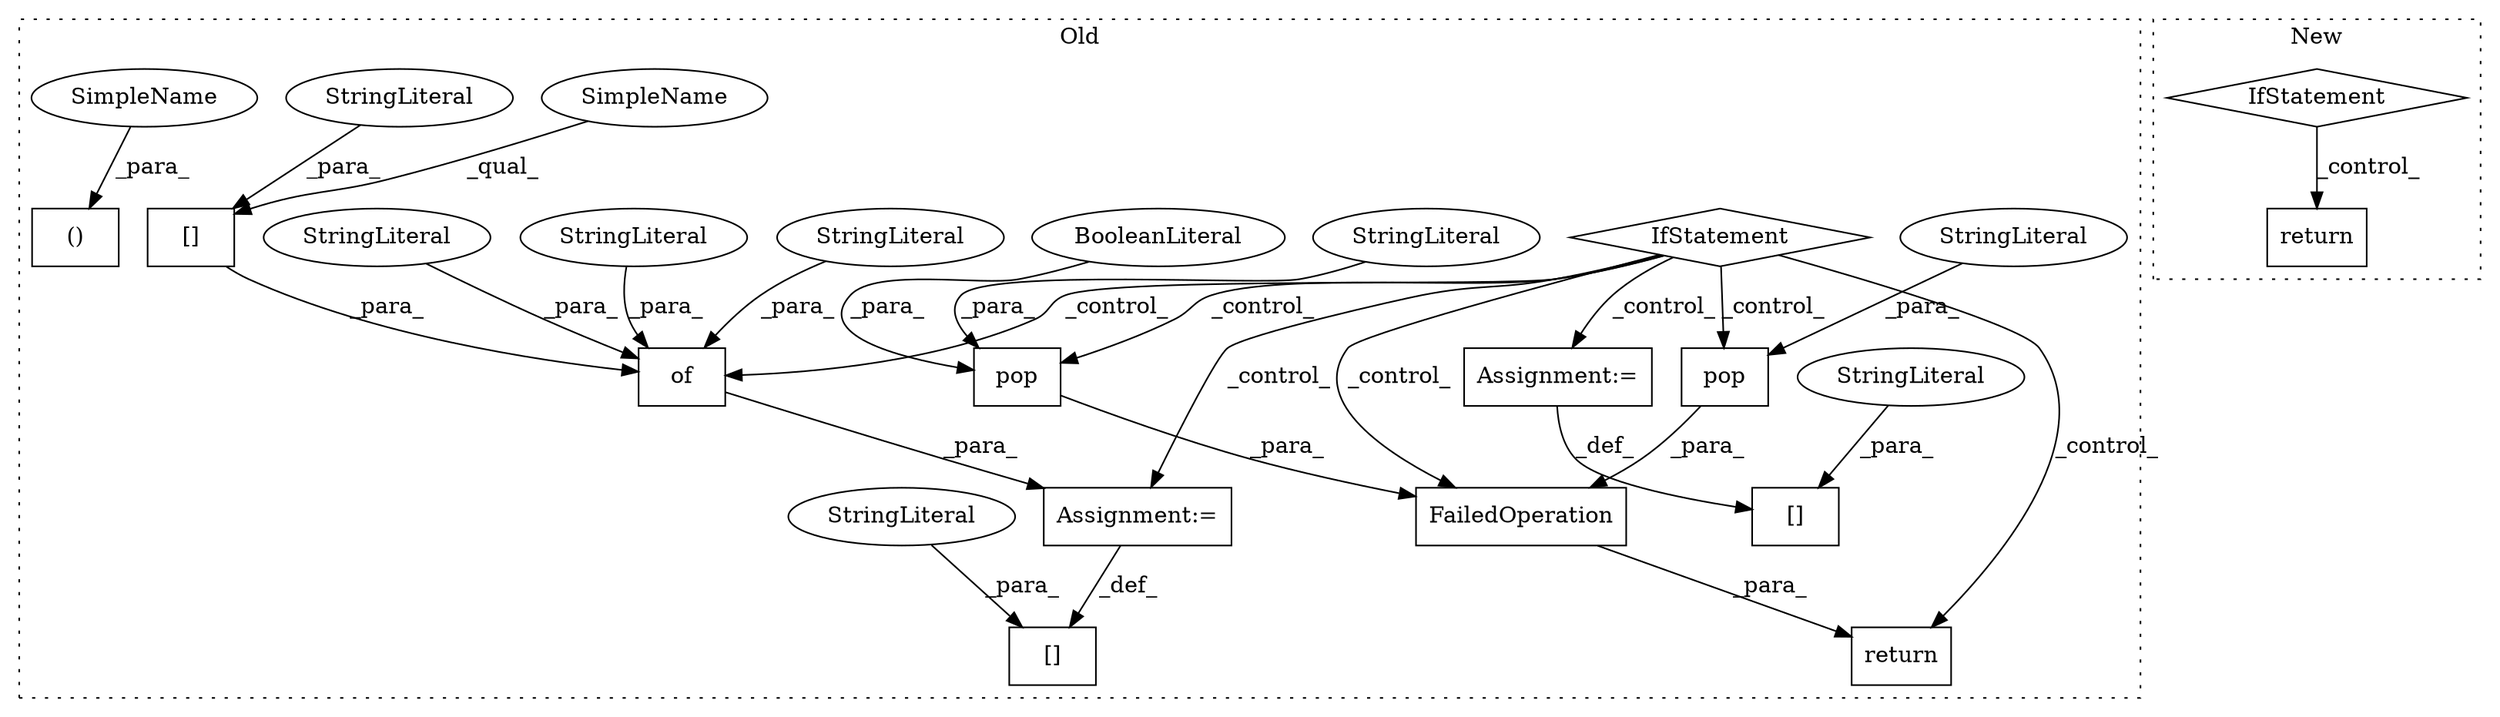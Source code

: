 digraph G {
subgraph cluster0 {
1 [label="FailedOperation" a="32" s="2984,3069" l="16,1" shape="box"];
3 [label="return" a="41" s="2977" l="7" shape="box"];
4 [label="IfStatement" a="25" s="2818,2834" l="4,2" shape="diamond"];
5 [label="Assignment:=" a="7" s="2866" l="1" shape="box"];
6 [label="[]" a="2" s="2844,2865" l="12,1" shape="box"];
7 [label="StringLiteral" a="45" s="2856" l="9" shape="ellipse"];
8 [label="Assignment:=" a="7" s="2900" l="1" shape="box"];
9 [label="[]" a="2" s="2880,2899" l="12,1" shape="box"];
10 [label="StringLiteral" a="45" s="2892" l="7" shape="ellipse"];
12 [label="pop" a="32" s="3012,3031" l="4,1" shape="box"];
13 [label="BooleanLiteral" a="9" s="3026" l="5" shape="ellipse"];
14 [label="StringLiteral" a="45" s="3016" l="9" shape="ellipse"];
15 [label="pop" a="32" s="3045,3056" l="4,1" shape="box"];
16 [label="StringLiteral" a="45" s="3049" l="7" shape="ellipse"];
17 [label="of" a="32" s="2905,2968" l="3,1" shape="box"];
18 [label="[]" a="2" s="2954,2967" l="5,1" shape="box"];
19 [label="StringLiteral" a="45" s="2938" l="15" shape="ellipse"];
20 [label="StringLiteral" a="45" s="2908" l="12" shape="ellipse"];
21 [label="StringLiteral" a="45" s="2921" l="16" shape="ellipse"];
22 [label="StringLiteral" a="45" s="2959" l="8" shape="ellipse"];
23 [label="()" a="106" s="2607" l="28" shape="box"];
24 [label="SimpleName" a="42" s="2631" l="4" shape="ellipse"];
25 [label="SimpleName" a="42" s="2954" l="4" shape="ellipse"];
label = "Old";
style="dotted";
}
subgraph cluster1 {
2 [label="IfStatement" a="25" s="2558,2594" l="4,2" shape="diamond"];
11 [label="return" a="41" s="2604" l="7" shape="box"];
label = "New";
style="dotted";
}
1 -> 3 [label="_para_"];
2 -> 11 [label="_control_"];
4 -> 15 [label="_control_"];
4 -> 1 [label="_control_"];
4 -> 8 [label="_control_"];
4 -> 5 [label="_control_"];
4 -> 12 [label="_control_"];
4 -> 3 [label="_control_"];
4 -> 17 [label="_control_"];
5 -> 6 [label="_def_"];
7 -> 6 [label="_para_"];
8 -> 9 [label="_def_"];
10 -> 9 [label="_para_"];
12 -> 1 [label="_para_"];
13 -> 12 [label="_para_"];
14 -> 12 [label="_para_"];
15 -> 1 [label="_para_"];
16 -> 15 [label="_para_"];
17 -> 8 [label="_para_"];
18 -> 17 [label="_para_"];
19 -> 17 [label="_para_"];
20 -> 17 [label="_para_"];
21 -> 17 [label="_para_"];
22 -> 18 [label="_para_"];
24 -> 23 [label="_para_"];
25 -> 18 [label="_qual_"];
}